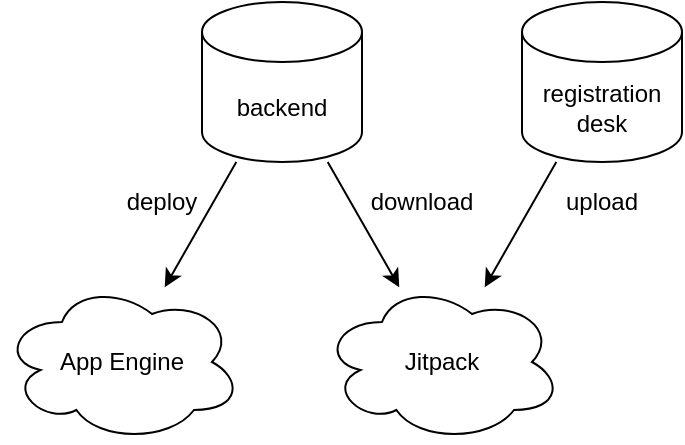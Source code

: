 <mxfile version="14.6.13" type="device"><diagram id="q8BrSpIZO3sqRVV9qw13" name="Seite-1"><mxGraphModel dx="1106" dy="852" grid="1" gridSize="10" guides="1" tooltips="1" connect="1" arrows="1" fold="1" page="1" pageScale="1" pageWidth="827" pageHeight="1169" math="0" shadow="0"><root><mxCell id="0"/><mxCell id="1" parent="0"/><mxCell id="FT4e-_ivUKzPVUdPANzV-1" value="Jitpack" style="ellipse;shape=cloud;whiteSpace=wrap;html=1;" vertex="1" parent="1"><mxGeometry x="260" y="370" width="120" height="80" as="geometry"/></mxCell><mxCell id="FT4e-_ivUKzPVUdPANzV-2" value="backend" style="shape=cylinder3;whiteSpace=wrap;html=1;boundedLbl=1;backgroundOutline=1;size=15;" vertex="1" parent="1"><mxGeometry x="200" y="230" width="80" height="80" as="geometry"/></mxCell><mxCell id="FT4e-_ivUKzPVUdPANzV-3" value="registration&lt;br&gt;desk" style="shape=cylinder3;whiteSpace=wrap;html=1;boundedLbl=1;backgroundOutline=1;size=15;" vertex="1" parent="1"><mxGeometry x="360" y="230" width="80" height="80" as="geometry"/></mxCell><mxCell id="FT4e-_ivUKzPVUdPANzV-4" value="App Engine" style="ellipse;shape=cloud;whiteSpace=wrap;html=1;" vertex="1" parent="1"><mxGeometry x="100" y="370" width="120" height="80" as="geometry"/></mxCell><mxCell id="FT4e-_ivUKzPVUdPANzV-5" value="" style="endArrow=classic;html=1;" edge="1" parent="1" source="FT4e-_ivUKzPVUdPANzV-3" target="FT4e-_ivUKzPVUdPANzV-1"><mxGeometry width="50" height="50" relative="1" as="geometry"><mxPoint x="550" y="320" as="sourcePoint"/><mxPoint x="600" y="270" as="targetPoint"/></mxGeometry></mxCell><mxCell id="FT4e-_ivUKzPVUdPANzV-6" value="" style="endArrow=classic;html=1;" edge="1" parent="1" source="FT4e-_ivUKzPVUdPANzV-2" target="FT4e-_ivUKzPVUdPANzV-1"><mxGeometry width="50" height="50" relative="1" as="geometry"><mxPoint x="210" y="380" as="sourcePoint"/><mxPoint x="260" y="330" as="targetPoint"/></mxGeometry></mxCell><mxCell id="FT4e-_ivUKzPVUdPANzV-7" value="" style="endArrow=classic;html=1;" edge="1" parent="1" source="FT4e-_ivUKzPVUdPANzV-2" target="FT4e-_ivUKzPVUdPANzV-4"><mxGeometry width="50" height="50" relative="1" as="geometry"><mxPoint x="230" y="470" as="sourcePoint"/><mxPoint x="280" y="420" as="targetPoint"/></mxGeometry></mxCell><mxCell id="FT4e-_ivUKzPVUdPANzV-8" value="deploy" style="text;html=1;strokeColor=none;fillColor=none;align=center;verticalAlign=middle;whiteSpace=wrap;rounded=0;" vertex="1" parent="1"><mxGeometry x="160" y="320" width="40" height="20" as="geometry"/></mxCell><mxCell id="FT4e-_ivUKzPVUdPANzV-9" value="upload" style="text;html=1;strokeColor=none;fillColor=none;align=center;verticalAlign=middle;whiteSpace=wrap;rounded=0;" vertex="1" parent="1"><mxGeometry x="380" y="320" width="40" height="20" as="geometry"/></mxCell><mxCell id="FT4e-_ivUKzPVUdPANzV-10" value="download" style="text;html=1;strokeColor=none;fillColor=none;align=center;verticalAlign=middle;whiteSpace=wrap;rounded=0;" vertex="1" parent="1"><mxGeometry x="290" y="320" width="40" height="20" as="geometry"/></mxCell></root></mxGraphModel></diagram></mxfile>